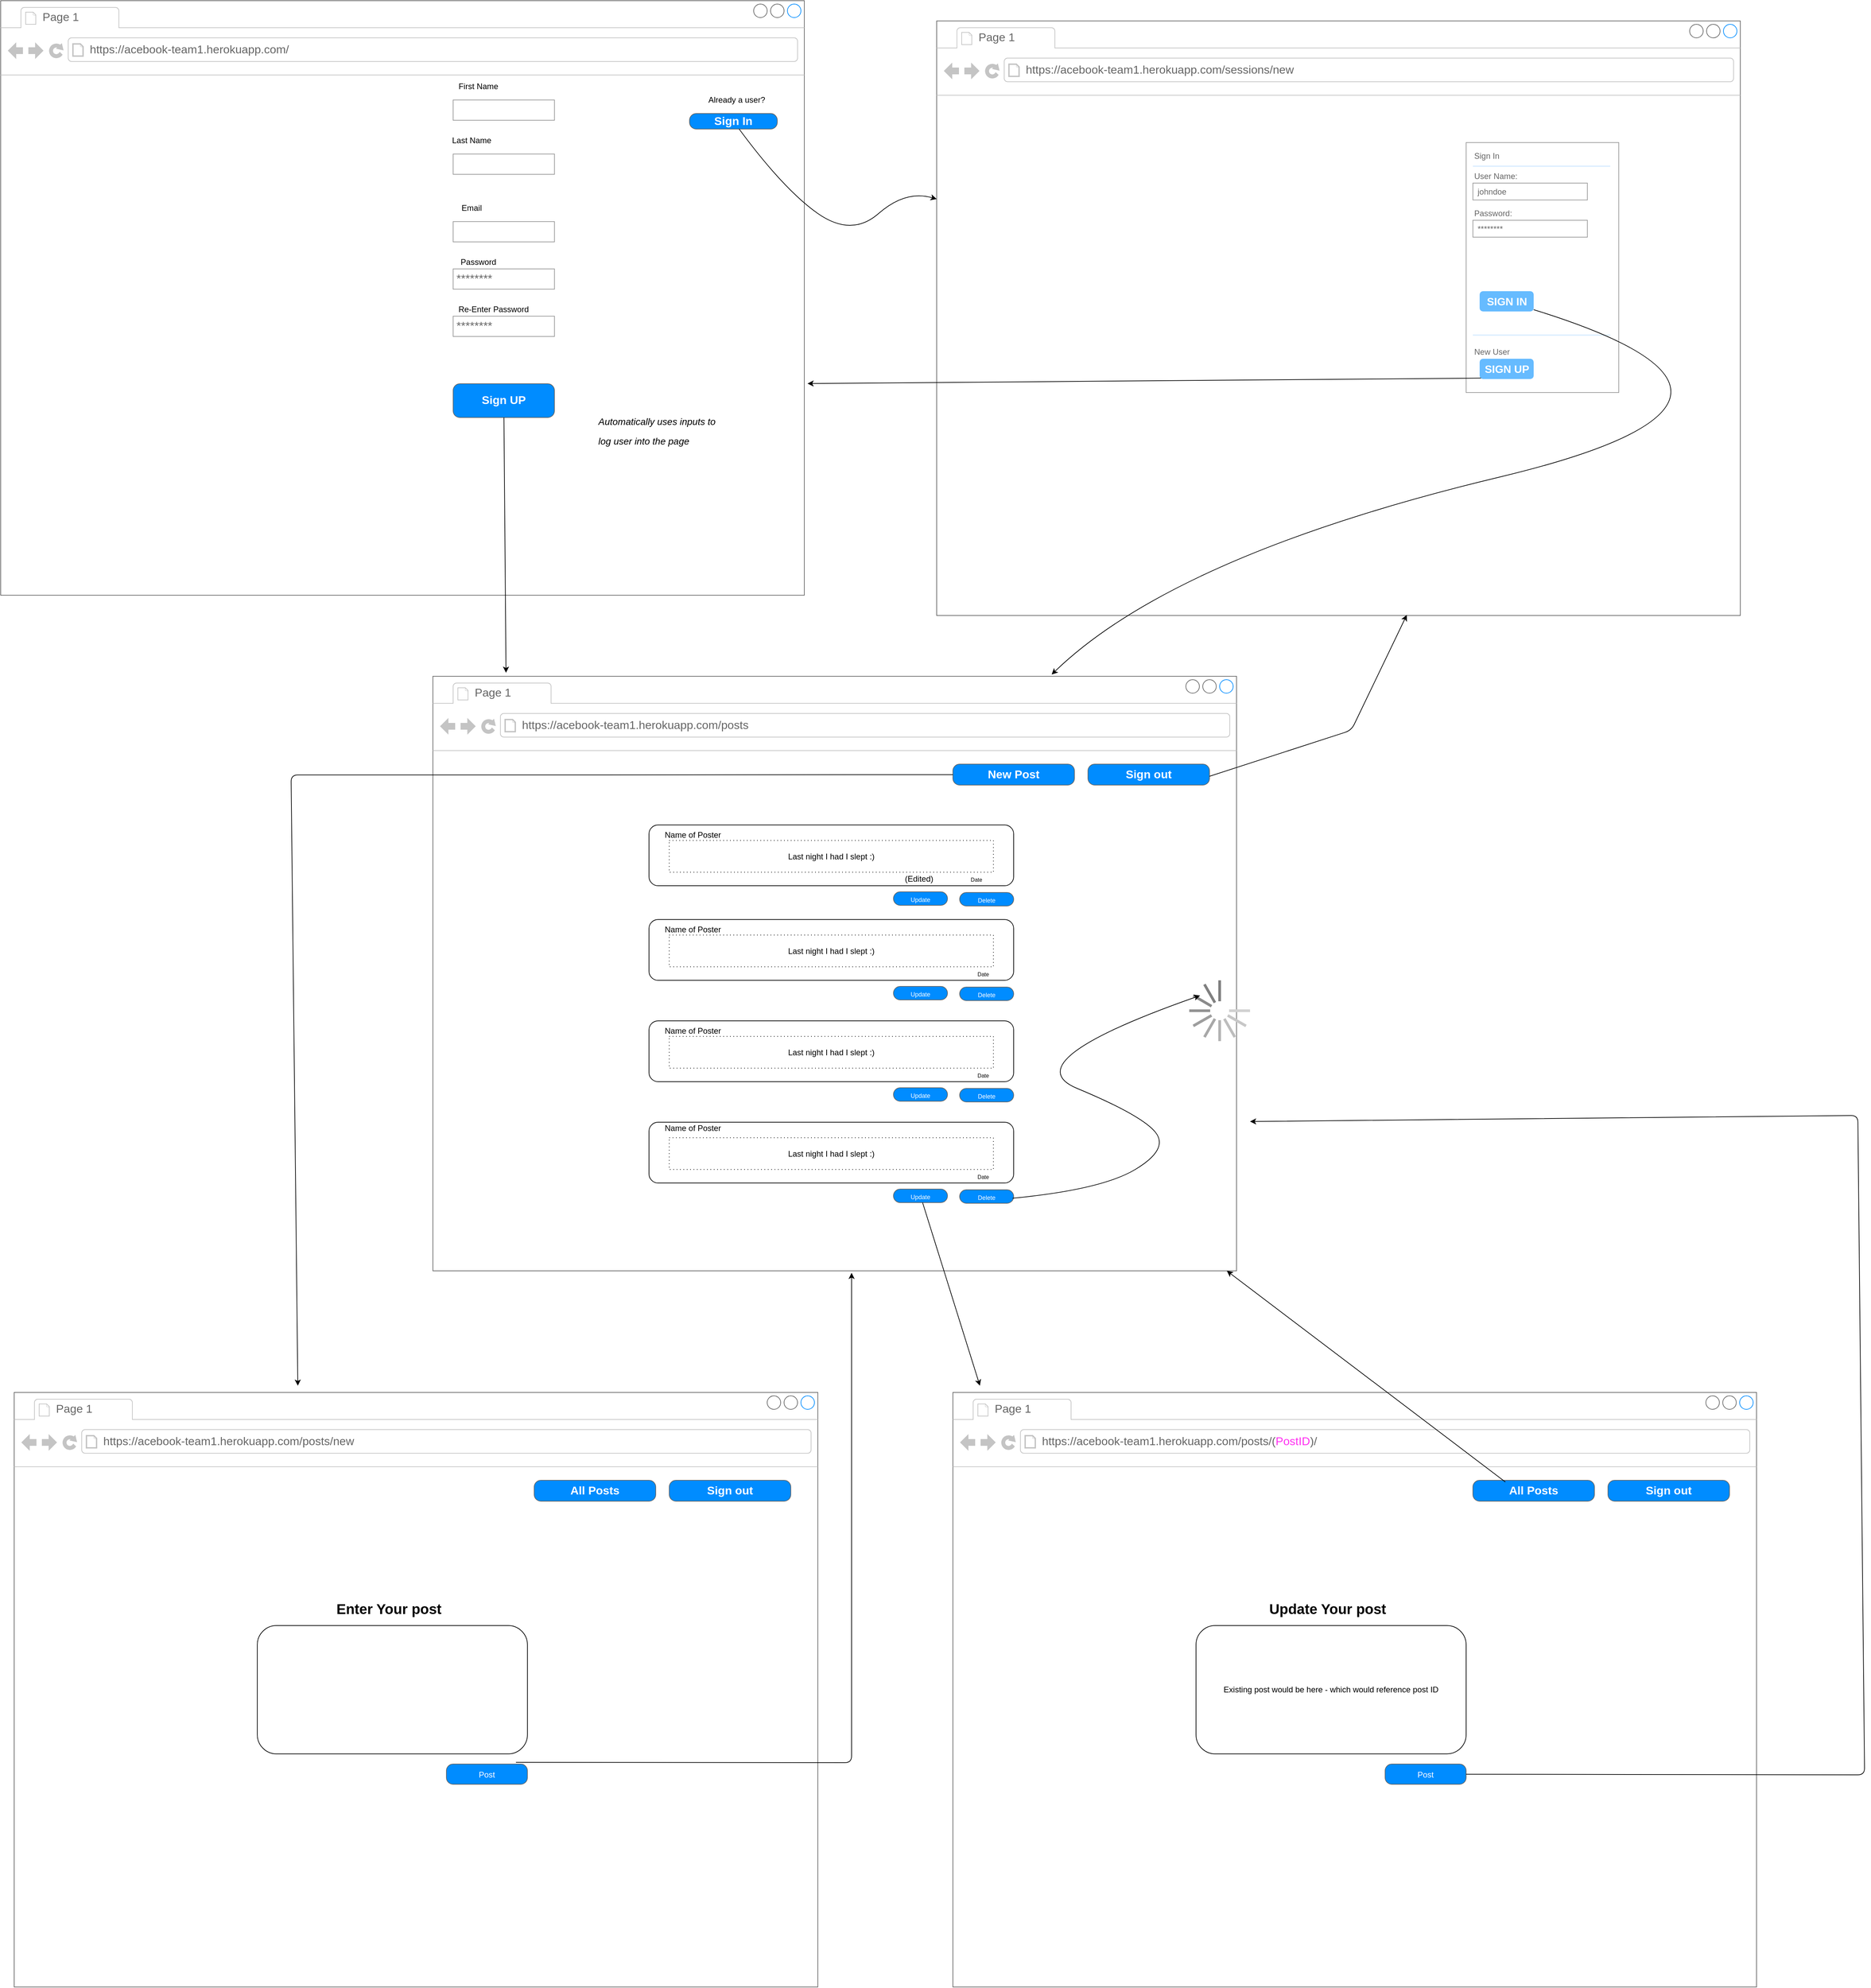 <mxfile version="14.4.9" type="github" pages="3">
  <diagram id="piDafpqhtRUU5qUU-vj8" name="Page-1">
    <mxGraphModel dx="5580" dy="2647" grid="1" gridSize="10" guides="1" tooltips="1" connect="1" arrows="1" fold="1" page="1" pageScale="1" pageWidth="827" pageHeight="1169" math="0" shadow="0">
      <root>
        <mxCell id="0" />
        <mxCell id="1" parent="0" />
        <mxCell id="fRU2j8EBehlVzUUTuP8I-1" value="" style="strokeWidth=1;shadow=0;dashed=0;align=center;html=1;shape=mxgraph.mockup.containers.browserWindow;rSize=0;strokeColor=#666666;strokeColor2=#008cff;strokeColor3=#c4c4c4;mainText=,;recursiveResize=0;" vertex="1" parent="1">
          <mxGeometry x="-740" y="50" width="1190" height="880" as="geometry" />
        </mxCell>
        <mxCell id="fRU2j8EBehlVzUUTuP8I-2" value="Page 1" style="strokeWidth=1;shadow=0;dashed=0;align=center;html=1;shape=mxgraph.mockup.containers.anchor;fontSize=17;fontColor=#666666;align=left;" vertex="1" parent="fRU2j8EBehlVzUUTuP8I-1">
          <mxGeometry x="60" y="12" width="110" height="26" as="geometry" />
        </mxCell>
        <mxCell id="fRU2j8EBehlVzUUTuP8I-3" value="https://acebook-team1.herokuapp.com/" style="strokeWidth=1;shadow=0;dashed=0;align=center;html=1;shape=mxgraph.mockup.containers.anchor;rSize=0;fontSize=17;fontColor=#666666;align=left;" vertex="1" parent="fRU2j8EBehlVzUUTuP8I-1">
          <mxGeometry x="130" y="60" width="380" height="26" as="geometry" />
        </mxCell>
        <mxCell id="CFOayzsdlFsaBHZP5Y8I-2" value="********" style="strokeWidth=1;shadow=0;dashed=0;align=center;html=1;shape=mxgraph.mockup.forms.pwField;strokeColor=#999999;mainText=;align=left;fontColor=#666666;fontSize=17;spacingLeft=3;" vertex="1" parent="fRU2j8EBehlVzUUTuP8I-1">
          <mxGeometry x="670" y="397" width="150" height="30" as="geometry" />
        </mxCell>
        <mxCell id="CFOayzsdlFsaBHZP5Y8I-3" value="Sign UP" style="strokeWidth=1;shadow=0;dashed=0;align=center;html=1;shape=mxgraph.mockup.buttons.button;strokeColor=#666666;fontColor=#ffffff;mainText=;buttonStyle=round;fontSize=17;fontStyle=1;fillColor=#008cff;whiteSpace=wrap;" vertex="1" parent="fRU2j8EBehlVzUUTuP8I-1">
          <mxGeometry x="670" y="567" width="150" height="50" as="geometry" />
        </mxCell>
        <mxCell id="CFOayzsdlFsaBHZP5Y8I-5" value="" style="strokeWidth=1;shadow=0;dashed=0;align=center;html=1;shape=mxgraph.mockup.forms.pwField;strokeColor=#999999;mainText=;align=left;fontColor=#666666;fontSize=17;spacingLeft=3;" vertex="1" parent="fRU2j8EBehlVzUUTuP8I-1">
          <mxGeometry x="670" y="327" width="150" height="30" as="geometry" />
        </mxCell>
        <mxCell id="CFOayzsdlFsaBHZP5Y8I-6" value="Email" style="text;html=1;strokeColor=none;fillColor=none;align=center;verticalAlign=middle;whiteSpace=wrap;rounded=0;" vertex="1" parent="fRU2j8EBehlVzUUTuP8I-1">
          <mxGeometry x="650" y="297" width="95" height="20" as="geometry" />
        </mxCell>
        <mxCell id="CFOayzsdlFsaBHZP5Y8I-7" value="Password" style="text;html=1;strokeColor=none;fillColor=none;align=center;verticalAlign=middle;whiteSpace=wrap;rounded=0;" vertex="1" parent="fRU2j8EBehlVzUUTuP8I-1">
          <mxGeometry x="660" y="377" width="95" height="20" as="geometry" />
        </mxCell>
        <mxCell id="CFOayzsdlFsaBHZP5Y8I-11" value="" style="strokeWidth=1;shadow=0;dashed=0;align=center;html=1;shape=mxgraph.mockup.forms.pwField;strokeColor=#999999;mainText=;align=left;fontColor=#666666;fontSize=17;spacingLeft=3;rotation=0;" vertex="1" parent="fRU2j8EBehlVzUUTuP8I-1">
          <mxGeometry x="670" y="227" width="150" height="30" as="geometry" />
        </mxCell>
        <mxCell id="CFOayzsdlFsaBHZP5Y8I-12" value="Last Name" style="text;html=1;strokeColor=none;fillColor=none;align=center;verticalAlign=middle;whiteSpace=wrap;rounded=0;" vertex="1" parent="fRU2j8EBehlVzUUTuP8I-1">
          <mxGeometry x="650" y="197" width="95" height="20" as="geometry" />
        </mxCell>
        <mxCell id="CFOayzsdlFsaBHZP5Y8I-9" value="" style="strokeWidth=1;shadow=0;dashed=0;align=center;html=1;shape=mxgraph.mockup.forms.pwField;strokeColor=#999999;mainText=;align=left;fontColor=#666666;fontSize=17;spacingLeft=3;" vertex="1" parent="fRU2j8EBehlVzUUTuP8I-1">
          <mxGeometry x="670" y="147" width="150" height="30" as="geometry" />
        </mxCell>
        <mxCell id="CFOayzsdlFsaBHZP5Y8I-10" value="First Name" style="text;html=1;strokeColor=none;fillColor=none;align=center;verticalAlign=middle;whiteSpace=wrap;rounded=0;" vertex="1" parent="fRU2j8EBehlVzUUTuP8I-1">
          <mxGeometry x="660" y="117" width="95" height="20" as="geometry" />
        </mxCell>
        <mxCell id="CFOayzsdlFsaBHZP5Y8I-14" style="edgeStyle=orthogonalEdgeStyle;rounded=0;orthogonalLoop=1;jettySize=auto;html=1;exitX=0.5;exitY=1;exitDx=0;exitDy=0;" edge="1" parent="fRU2j8EBehlVzUUTuP8I-1" source="CFOayzsdlFsaBHZP5Y8I-12" target="CFOayzsdlFsaBHZP5Y8I-12">
          <mxGeometry relative="1" as="geometry" />
        </mxCell>
        <mxCell id="CFOayzsdlFsaBHZP5Y8I-15" value="********" style="strokeWidth=1;shadow=0;dashed=0;align=center;html=1;shape=mxgraph.mockup.forms.pwField;strokeColor=#999999;mainText=;align=left;fontColor=#666666;fontSize=17;spacingLeft=3;" vertex="1" parent="fRU2j8EBehlVzUUTuP8I-1">
          <mxGeometry x="670" y="467" width="150" height="30" as="geometry" />
        </mxCell>
        <mxCell id="CFOayzsdlFsaBHZP5Y8I-16" value="Re-Enter Password" style="text;html=1;strokeColor=none;fillColor=none;align=center;verticalAlign=middle;whiteSpace=wrap;rounded=0;" vertex="1" parent="fRU2j8EBehlVzUUTuP8I-1">
          <mxGeometry x="660" y="447" width="140" height="20" as="geometry" />
        </mxCell>
        <mxCell id="RZg17rNPpEWOnXjQHNOh-80" value="Sign In" style="strokeWidth=1;shadow=0;dashed=0;align=center;html=1;shape=mxgraph.mockup.buttons.button;strokeColor=#666666;fontColor=#ffffff;mainText=;buttonStyle=round;fontSize=17;fontStyle=1;fillColor=#008cff;whiteSpace=wrap;" vertex="1" parent="fRU2j8EBehlVzUUTuP8I-1">
          <mxGeometry x="1020" y="167" width="130" height="23" as="geometry" />
        </mxCell>
        <mxCell id="RZg17rNPpEWOnXjQHNOh-81" value="Already a user?" style="text;html=1;strokeColor=none;fillColor=none;align=center;verticalAlign=middle;whiteSpace=wrap;rounded=0;" vertex="1" parent="fRU2j8EBehlVzUUTuP8I-1">
          <mxGeometry x="940" y="137" width="300" height="20" as="geometry" />
        </mxCell>
        <mxCell id="RZg17rNPpEWOnXjQHNOh-105" value="&lt;h1&gt;&lt;span style=&quot;font-weight: normal&quot;&gt;&lt;font style=&quot;font-size: 14px&quot;&gt;&lt;i&gt;Automatically uses inputs to log user into the page&lt;/i&gt;&lt;/font&gt;&lt;/span&gt;&lt;br&gt;&lt;/h1&gt;" style="text;html=1;strokeColor=none;fillColor=none;spacing=5;spacingTop=-20;whiteSpace=wrap;overflow=hidden;rounded=0;dashed=1;dashPattern=1 4;" vertex="1" parent="fRU2j8EBehlVzUUTuP8I-1">
          <mxGeometry x="880" y="600" width="190" height="70" as="geometry" />
        </mxCell>
        <mxCell id="RZg17rNPpEWOnXjQHNOh-1" value="" style="strokeWidth=1;shadow=0;dashed=0;align=center;html=1;shape=mxgraph.mockup.containers.browserWindow;rSize=0;strokeColor=#666666;strokeColor2=#008cff;strokeColor3=#c4c4c4;mainText=,;recursiveResize=0;" vertex="1" parent="1">
          <mxGeometry x="646" y="80" width="1190" height="880" as="geometry" />
        </mxCell>
        <mxCell id="RZg17rNPpEWOnXjQHNOh-2" value="Page 1" style="strokeWidth=1;shadow=0;dashed=0;align=center;html=1;shape=mxgraph.mockup.containers.anchor;fontSize=17;fontColor=#666666;align=left;" vertex="1" parent="RZg17rNPpEWOnXjQHNOh-1">
          <mxGeometry x="60" y="12" width="110" height="26" as="geometry" />
        </mxCell>
        <mxCell id="RZg17rNPpEWOnXjQHNOh-3" value="https://acebook-team1.herokuapp.com/sessions/new" style="strokeWidth=1;shadow=0;dashed=0;align=center;html=1;shape=mxgraph.mockup.containers.anchor;rSize=0;fontSize=17;fontColor=#666666;align=left;" vertex="1" parent="RZg17rNPpEWOnXjQHNOh-1">
          <mxGeometry x="130" y="60" width="440" height="26" as="geometry" />
        </mxCell>
        <mxCell id="RZg17rNPpEWOnXjQHNOh-13" style="edgeStyle=orthogonalEdgeStyle;rounded=0;orthogonalLoop=1;jettySize=auto;html=1;exitX=0.5;exitY=1;exitDx=0;exitDy=0;" edge="1" parent="RZg17rNPpEWOnXjQHNOh-1">
          <mxGeometry relative="1" as="geometry">
            <mxPoint x="697.5" y="217" as="sourcePoint" />
            <mxPoint x="697.5" y="217" as="targetPoint" />
          </mxGeometry>
        </mxCell>
        <mxCell id="RZg17rNPpEWOnXjQHNOh-46" value="" style="strokeWidth=1;shadow=0;dashed=0;align=center;html=1;shape=mxgraph.mockup.forms.rrect;rSize=0;strokeColor=#999999;fillColor=#ffffff;" vertex="1" parent="RZg17rNPpEWOnXjQHNOh-1">
          <mxGeometry x="784" y="180" width="226" height="370" as="geometry" />
        </mxCell>
        <mxCell id="RZg17rNPpEWOnXjQHNOh-47" value="Sign In" style="strokeWidth=1;shadow=0;dashed=0;align=center;html=1;shape=mxgraph.mockup.forms.anchor;fontSize=12;fontColor=#666666;align=left;resizeWidth=1;spacingLeft=0;" vertex="1" parent="RZg17rNPpEWOnXjQHNOh-46">
          <mxGeometry width="113" height="20" relative="1" as="geometry">
            <mxPoint x="10" y="10" as="offset" />
          </mxGeometry>
        </mxCell>
        <mxCell id="RZg17rNPpEWOnXjQHNOh-48" value="" style="shape=line;strokeColor=#ddeeff;strokeWidth=2;html=1;resizeWidth=1;" vertex="1" parent="RZg17rNPpEWOnXjQHNOh-46">
          <mxGeometry width="203.4" height="10" relative="1" as="geometry">
            <mxPoint x="10" y="30" as="offset" />
          </mxGeometry>
        </mxCell>
        <mxCell id="RZg17rNPpEWOnXjQHNOh-49" value="User Name:" style="strokeWidth=1;shadow=0;dashed=0;align=center;html=1;shape=mxgraph.mockup.forms.anchor;fontSize=12;fontColor=#666666;align=left;resizeWidth=1;spacingLeft=0;" vertex="1" parent="RZg17rNPpEWOnXjQHNOh-46">
          <mxGeometry width="113" height="20" relative="1" as="geometry">
            <mxPoint x="10" y="40" as="offset" />
          </mxGeometry>
        </mxCell>
        <mxCell id="RZg17rNPpEWOnXjQHNOh-50" value="johndoe" style="strokeWidth=1;shadow=0;dashed=0;align=center;html=1;shape=mxgraph.mockup.forms.rrect;rSize=0;strokeColor=#999999;fontColor=#666666;align=left;spacingLeft=5;resizeWidth=1;" vertex="1" parent="RZg17rNPpEWOnXjQHNOh-46">
          <mxGeometry width="169.5" height="25" relative="1" as="geometry">
            <mxPoint x="10" y="60" as="offset" />
          </mxGeometry>
        </mxCell>
        <mxCell id="RZg17rNPpEWOnXjQHNOh-51" value="Password:" style="strokeWidth=1;shadow=0;dashed=0;align=center;html=1;shape=mxgraph.mockup.forms.anchor;fontSize=12;fontColor=#666666;align=left;resizeWidth=1;spacingLeft=0;" vertex="1" parent="RZg17rNPpEWOnXjQHNOh-46">
          <mxGeometry width="113" height="20" relative="1" as="geometry">
            <mxPoint x="10" y="95" as="offset" />
          </mxGeometry>
        </mxCell>
        <mxCell id="RZg17rNPpEWOnXjQHNOh-52" value="********" style="strokeWidth=1;shadow=0;dashed=0;align=center;html=1;shape=mxgraph.mockup.forms.rrect;rSize=0;strokeColor=#999999;fontColor=#666666;align=left;spacingLeft=5;resizeWidth=1;" vertex="1" parent="RZg17rNPpEWOnXjQHNOh-46">
          <mxGeometry width="169.5" height="25" relative="1" as="geometry">
            <mxPoint x="10" y="115" as="offset" />
          </mxGeometry>
        </mxCell>
        <mxCell id="RZg17rNPpEWOnXjQHNOh-53" value="SIGN IN" style="strokeWidth=1;shadow=0;dashed=0;align=center;html=1;shape=mxgraph.mockup.forms.rrect;rSize=5;strokeColor=none;fontColor=#ffffff;fillColor=#66bbff;fontSize=16;fontStyle=1;" vertex="1" parent="RZg17rNPpEWOnXjQHNOh-46">
          <mxGeometry y="1" width="80" height="30" relative="1" as="geometry">
            <mxPoint x="20" y="-150" as="offset" />
          </mxGeometry>
        </mxCell>
        <mxCell id="RZg17rNPpEWOnXjQHNOh-55" value="" style="shape=line;strokeColor=#ddeeff;strokeWidth=2;html=1;resizeWidth=1;" vertex="1" parent="RZg17rNPpEWOnXjQHNOh-46">
          <mxGeometry y="1" width="203.4" height="10" relative="1" as="geometry">
            <mxPoint x="10" y="-90" as="offset" />
          </mxGeometry>
        </mxCell>
        <mxCell id="RZg17rNPpEWOnXjQHNOh-56" value="New User" style="strokeWidth=1;shadow=0;dashed=0;align=center;html=1;shape=mxgraph.mockup.forms.anchor;fontSize=12;fontColor=#666666;align=left;spacingLeft=0;resizeWidth=1;" vertex="1" parent="RZg17rNPpEWOnXjQHNOh-46">
          <mxGeometry y="1" width="169.5" height="20" relative="1" as="geometry">
            <mxPoint x="10" y="-70" as="offset" />
          </mxGeometry>
        </mxCell>
        <mxCell id="RZg17rNPpEWOnXjQHNOh-57" value="SIGN UP" style="strokeWidth=1;shadow=0;dashed=0;align=center;html=1;shape=mxgraph.mockup.forms.rrect;rSize=5;strokeColor=none;fontColor=#ffffff;fillColor=#66bbff;fontSize=16;fontStyle=1;" vertex="1" parent="RZg17rNPpEWOnXjQHNOh-46">
          <mxGeometry y="1" width="80" height="30" relative="1" as="geometry">
            <mxPoint x="20" y="-50" as="offset" />
          </mxGeometry>
        </mxCell>
        <mxCell id="RZg17rNPpEWOnXjQHNOh-58" value="" style="endArrow=classic;html=1;exitX=0.025;exitY=0.956;exitDx=0;exitDy=0;exitPerimeter=0;entryX=1.004;entryY=0.644;entryDx=0;entryDy=0;entryPerimeter=0;" edge="1" parent="1" source="RZg17rNPpEWOnXjQHNOh-57" target="fRU2j8EBehlVzUUTuP8I-1">
          <mxGeometry width="50" height="50" relative="1" as="geometry">
            <mxPoint x="560" y="460" as="sourcePoint" />
            <mxPoint x="610" y="410" as="targetPoint" />
          </mxGeometry>
        </mxCell>
        <mxCell id="RZg17rNPpEWOnXjQHNOh-59" value="" style="strokeWidth=1;shadow=0;dashed=0;align=center;html=1;shape=mxgraph.mockup.containers.browserWindow;rSize=0;strokeColor=#666666;strokeColor2=#008cff;strokeColor3=#c4c4c4;mainText=,;recursiveResize=0;" vertex="1" parent="1">
          <mxGeometry x="-100" y="1050" width="1190" height="880" as="geometry" />
        </mxCell>
        <mxCell id="RZg17rNPpEWOnXjQHNOh-60" value="Page 1" style="strokeWidth=1;shadow=0;dashed=0;align=center;html=1;shape=mxgraph.mockup.containers.anchor;fontSize=17;fontColor=#666666;align=left;" vertex="1" parent="RZg17rNPpEWOnXjQHNOh-59">
          <mxGeometry x="60" y="12" width="110" height="26" as="geometry" />
        </mxCell>
        <mxCell id="RZg17rNPpEWOnXjQHNOh-61" value="https://acebook-team1.herokuapp.com/posts" style="strokeWidth=1;shadow=0;dashed=0;align=center;html=1;shape=mxgraph.mockup.containers.anchor;rSize=0;fontSize=17;fontColor=#666666;align=left;" vertex="1" parent="RZg17rNPpEWOnXjQHNOh-59">
          <mxGeometry x="130" y="60" width="380" height="26" as="geometry" />
        </mxCell>
        <mxCell id="RZg17rNPpEWOnXjQHNOh-71" style="edgeStyle=orthogonalEdgeStyle;rounded=0;orthogonalLoop=1;jettySize=auto;html=1;exitX=0.5;exitY=1;exitDx=0;exitDy=0;" edge="1" parent="RZg17rNPpEWOnXjQHNOh-59">
          <mxGeometry relative="1" as="geometry">
            <mxPoint x="697.5" y="217.0" as="sourcePoint" />
            <mxPoint x="697.5" y="217.0" as="targetPoint" />
          </mxGeometry>
        </mxCell>
        <mxCell id="RZg17rNPpEWOnXjQHNOh-89" value="Sign out" style="strokeWidth=1;shadow=0;dashed=0;align=center;html=1;shape=mxgraph.mockup.buttons.button;strokeColor=#666666;fontColor=#ffffff;mainText=;buttonStyle=round;fontSize=17;fontStyle=1;fillColor=#008cff;whiteSpace=wrap;" vertex="1" parent="RZg17rNPpEWOnXjQHNOh-59">
          <mxGeometry x="970" y="130" width="180" height="31" as="geometry" />
        </mxCell>
        <mxCell id="RZg17rNPpEWOnXjQHNOh-92" value="" style="endArrow=classic;html=1;entryX=0.585;entryY=0.999;entryDx=0;entryDy=0;entryPerimeter=0;" edge="1" parent="RZg17rNPpEWOnXjQHNOh-59" target="RZg17rNPpEWOnXjQHNOh-1">
          <mxGeometry width="50" height="50" relative="1" as="geometry">
            <mxPoint x="1150" y="148" as="sourcePoint" />
            <mxPoint x="1270" y="-2" as="targetPoint" />
            <Array as="points">
              <mxPoint x="1360" y="80" />
            </Array>
          </mxGeometry>
        </mxCell>
        <mxCell id="RZg17rNPpEWOnXjQHNOh-94" value="New Post" style="strokeWidth=1;shadow=0;dashed=0;align=center;html=1;shape=mxgraph.mockup.buttons.button;strokeColor=#666666;fontColor=#ffffff;mainText=;buttonStyle=round;fontSize=17;fontStyle=1;fillColor=#008cff;whiteSpace=wrap;" vertex="1" parent="RZg17rNPpEWOnXjQHNOh-59">
          <mxGeometry x="770" y="130" width="180" height="31" as="geometry" />
        </mxCell>
        <mxCell id="RZg17rNPpEWOnXjQHNOh-100" value="" style="group" vertex="1" connectable="0" parent="RZg17rNPpEWOnXjQHNOh-59">
          <mxGeometry x="450" y="220" width="410" height="90" as="geometry" />
        </mxCell>
        <mxCell id="RZg17rNPpEWOnXjQHNOh-83" value="" style="rounded=1;whiteSpace=wrap;html=1;" vertex="1" parent="RZg17rNPpEWOnXjQHNOh-100">
          <mxGeometry x="-130" width="540" height="90" as="geometry" />
        </mxCell>
        <mxCell id="RZg17rNPpEWOnXjQHNOh-97" value="&lt;font style=&quot;font-size: 8px&quot;&gt;Date&lt;/font&gt;" style="text;html=1;strokeColor=none;fillColor=none;align=center;verticalAlign=middle;whiteSpace=wrap;rounded=0;" vertex="1" parent="RZg17rNPpEWOnXjQHNOh-100">
          <mxGeometry x="300" y="70" width="110" height="20" as="geometry" />
        </mxCell>
        <mxCell id="RZg17rNPpEWOnXjQHNOh-99" value="&lt;span&gt;Last night I had I slept :)&lt;/span&gt;" style="rounded=0;whiteSpace=wrap;html=1;dashed=1;dashPattern=1 4;" vertex="1" parent="RZg17rNPpEWOnXjQHNOh-100">
          <mxGeometry x="-100" y="23" width="480" height="47" as="geometry" />
        </mxCell>
        <mxCell id="RZg17rNPpEWOnXjQHNOh-200" value="(Edited)" style="text;html=1;strokeColor=none;fillColor=none;align=center;verticalAlign=middle;whiteSpace=wrap;rounded=0;" vertex="1" parent="RZg17rNPpEWOnXjQHNOh-100">
          <mxGeometry x="250" y="70" width="40" height="20" as="geometry" />
        </mxCell>
        <mxCell id="RZg17rNPpEWOnXjQHNOh-103" value="&lt;span style=&quot;font-weight: normal&quot;&gt;&lt;font style=&quot;font-size: 9px&quot;&gt;Delete&lt;/font&gt;&lt;/span&gt;" style="strokeWidth=1;shadow=0;dashed=0;align=center;html=1;shape=mxgraph.mockup.buttons.button;strokeColor=#666666;fontColor=#ffffff;mainText=;buttonStyle=round;fontSize=17;fontStyle=1;fillColor=#008cff;whiteSpace=wrap;dashPattern=1 4;" vertex="1" parent="RZg17rNPpEWOnXjQHNOh-59">
          <mxGeometry x="780" y="320" width="80" height="20" as="geometry" />
        </mxCell>
        <mxCell id="RZg17rNPpEWOnXjQHNOh-104" value="&lt;span style=&quot;font-weight: normal&quot;&gt;&lt;font style=&quot;font-size: 9px&quot;&gt;Update&lt;/font&gt;&lt;/span&gt;" style="strokeWidth=1;shadow=0;dashed=0;align=center;html=1;shape=mxgraph.mockup.buttons.button;strokeColor=#666666;fontColor=#ffffff;mainText=;buttonStyle=round;fontSize=17;fontStyle=1;fillColor=#008cff;whiteSpace=wrap;dashPattern=1 4;" vertex="1" parent="RZg17rNPpEWOnXjQHNOh-59">
          <mxGeometry x="682" y="319" width="80" height="20" as="geometry" />
        </mxCell>
        <mxCell id="RZg17rNPpEWOnXjQHNOh-130" value="" style="group" vertex="1" connectable="0" parent="RZg17rNPpEWOnXjQHNOh-59">
          <mxGeometry x="450" y="360" width="410" height="90" as="geometry" />
        </mxCell>
        <mxCell id="RZg17rNPpEWOnXjQHNOh-131" value="" style="rounded=1;whiteSpace=wrap;html=1;" vertex="1" parent="RZg17rNPpEWOnXjQHNOh-130">
          <mxGeometry x="-130" width="540" height="90" as="geometry" />
        </mxCell>
        <mxCell id="RZg17rNPpEWOnXjQHNOh-132" value="&lt;font style=&quot;font-size: 8px&quot;&gt;Date&lt;/font&gt;" style="text;html=1;strokeColor=none;fillColor=none;align=center;verticalAlign=middle;whiteSpace=wrap;rounded=0;" vertex="1" parent="RZg17rNPpEWOnXjQHNOh-130">
          <mxGeometry x="310" y="70" width="110" height="20" as="geometry" />
        </mxCell>
        <mxCell id="RZg17rNPpEWOnXjQHNOh-134" value="&lt;span&gt;Last night I had I slept :)&lt;/span&gt;" style="rounded=0;whiteSpace=wrap;html=1;dashed=1;dashPattern=1 4;" vertex="1" parent="RZg17rNPpEWOnXjQHNOh-130">
          <mxGeometry x="-100" y="23" width="480" height="47" as="geometry" />
        </mxCell>
        <mxCell id="RZg17rNPpEWOnXjQHNOh-135" value="&lt;span style=&quot;font-weight: normal&quot;&gt;&lt;font style=&quot;font-size: 9px&quot;&gt;Delete&lt;/font&gt;&lt;/span&gt;" style="strokeWidth=1;shadow=0;dashed=0;align=center;html=1;shape=mxgraph.mockup.buttons.button;strokeColor=#666666;fontColor=#ffffff;mainText=;buttonStyle=round;fontSize=17;fontStyle=1;fillColor=#008cff;whiteSpace=wrap;dashPattern=1 4;" vertex="1" parent="RZg17rNPpEWOnXjQHNOh-59">
          <mxGeometry x="780" y="460" width="80" height="20" as="geometry" />
        </mxCell>
        <mxCell id="RZg17rNPpEWOnXjQHNOh-136" value="&lt;span style=&quot;font-weight: normal&quot;&gt;&lt;font style=&quot;font-size: 9px&quot;&gt;Update&lt;/font&gt;&lt;/span&gt;" style="strokeWidth=1;shadow=0;dashed=0;align=center;html=1;shape=mxgraph.mockup.buttons.button;strokeColor=#666666;fontColor=#ffffff;mainText=;buttonStyle=round;fontSize=17;fontStyle=1;fillColor=#008cff;whiteSpace=wrap;dashPattern=1 4;" vertex="1" parent="RZg17rNPpEWOnXjQHNOh-59">
          <mxGeometry x="682" y="459" width="80" height="20" as="geometry" />
        </mxCell>
        <mxCell id="RZg17rNPpEWOnXjQHNOh-137" value="" style="group" vertex="1" connectable="0" parent="RZg17rNPpEWOnXjQHNOh-59">
          <mxGeometry x="450" y="510" width="410" height="90" as="geometry" />
        </mxCell>
        <mxCell id="RZg17rNPpEWOnXjQHNOh-138" value="" style="rounded=1;whiteSpace=wrap;html=1;" vertex="1" parent="RZg17rNPpEWOnXjQHNOh-137">
          <mxGeometry x="-130" width="540" height="90" as="geometry" />
        </mxCell>
        <mxCell id="RZg17rNPpEWOnXjQHNOh-139" value="&lt;font style=&quot;font-size: 8px&quot;&gt;Date&lt;/font&gt;" style="text;html=1;strokeColor=none;fillColor=none;align=center;verticalAlign=middle;whiteSpace=wrap;rounded=0;" vertex="1" parent="RZg17rNPpEWOnXjQHNOh-137">
          <mxGeometry x="310" y="70" width="110" height="20" as="geometry" />
        </mxCell>
        <mxCell id="RZg17rNPpEWOnXjQHNOh-141" value="&lt;span&gt;Last night I had I slept :)&lt;/span&gt;" style="rounded=0;whiteSpace=wrap;html=1;dashed=1;dashPattern=1 4;" vertex="1" parent="RZg17rNPpEWOnXjQHNOh-137">
          <mxGeometry x="-100" y="23" width="480" height="47" as="geometry" />
        </mxCell>
        <mxCell id="RZg17rNPpEWOnXjQHNOh-142" value="&lt;span style=&quot;font-weight: normal&quot;&gt;&lt;font style=&quot;font-size: 9px&quot;&gt;Delete&lt;/font&gt;&lt;/span&gt;" style="strokeWidth=1;shadow=0;dashed=0;align=center;html=1;shape=mxgraph.mockup.buttons.button;strokeColor=#666666;fontColor=#ffffff;mainText=;buttonStyle=round;fontSize=17;fontStyle=1;fillColor=#008cff;whiteSpace=wrap;dashPattern=1 4;" vertex="1" parent="RZg17rNPpEWOnXjQHNOh-59">
          <mxGeometry x="780" y="610" width="80" height="20" as="geometry" />
        </mxCell>
        <mxCell id="RZg17rNPpEWOnXjQHNOh-143" value="&lt;span style=&quot;font-weight: normal&quot;&gt;&lt;font style=&quot;font-size: 9px&quot;&gt;Update&lt;/font&gt;&lt;/span&gt;" style="strokeWidth=1;shadow=0;dashed=0;align=center;html=1;shape=mxgraph.mockup.buttons.button;strokeColor=#666666;fontColor=#ffffff;mainText=;buttonStyle=round;fontSize=17;fontStyle=1;fillColor=#008cff;whiteSpace=wrap;dashPattern=1 4;" vertex="1" parent="RZg17rNPpEWOnXjQHNOh-59">
          <mxGeometry x="682" y="609" width="80" height="20" as="geometry" />
        </mxCell>
        <mxCell id="RZg17rNPpEWOnXjQHNOh-144" value="" style="group" vertex="1" connectable="0" parent="RZg17rNPpEWOnXjQHNOh-59">
          <mxGeometry x="450" y="660" width="410" height="90" as="geometry" />
        </mxCell>
        <mxCell id="RZg17rNPpEWOnXjQHNOh-145" value="" style="rounded=1;whiteSpace=wrap;html=1;" vertex="1" parent="RZg17rNPpEWOnXjQHNOh-144">
          <mxGeometry x="-130" width="540" height="90" as="geometry" />
        </mxCell>
        <mxCell id="RZg17rNPpEWOnXjQHNOh-146" value="&lt;font style=&quot;font-size: 8px&quot;&gt;Date&lt;/font&gt;" style="text;html=1;strokeColor=none;fillColor=none;align=center;verticalAlign=middle;whiteSpace=wrap;rounded=0;" vertex="1" parent="RZg17rNPpEWOnXjQHNOh-144">
          <mxGeometry x="310" y="70" width="110" height="20" as="geometry" />
        </mxCell>
        <mxCell id="RZg17rNPpEWOnXjQHNOh-148" value="&lt;span&gt;Last night I had I slept :)&lt;/span&gt;" style="rounded=0;whiteSpace=wrap;html=1;dashed=1;dashPattern=1 4;" vertex="1" parent="RZg17rNPpEWOnXjQHNOh-144">
          <mxGeometry x="-100" y="23" width="480" height="47" as="geometry" />
        </mxCell>
        <mxCell id="RZg17rNPpEWOnXjQHNOh-149" value="&lt;span style=&quot;font-weight: normal&quot;&gt;&lt;font style=&quot;font-size: 9px&quot;&gt;Delete&lt;/font&gt;&lt;/span&gt;" style="strokeWidth=1;shadow=0;dashed=0;align=center;html=1;shape=mxgraph.mockup.buttons.button;strokeColor=#666666;fontColor=#ffffff;mainText=;buttonStyle=round;fontSize=17;fontStyle=1;fillColor=#008cff;whiteSpace=wrap;dashPattern=1 4;" vertex="1" parent="RZg17rNPpEWOnXjQHNOh-59">
          <mxGeometry x="780" y="760" width="80" height="20" as="geometry" />
        </mxCell>
        <mxCell id="RZg17rNPpEWOnXjQHNOh-150" value="&lt;span style=&quot;font-weight: normal&quot;&gt;&lt;font style=&quot;font-size: 9px&quot;&gt;Update&lt;/font&gt;&lt;/span&gt;" style="strokeWidth=1;shadow=0;dashed=0;align=center;html=1;shape=mxgraph.mockup.buttons.button;strokeColor=#666666;fontColor=#ffffff;mainText=;buttonStyle=round;fontSize=17;fontStyle=1;fillColor=#008cff;whiteSpace=wrap;dashPattern=1 4;" vertex="1" parent="RZg17rNPpEWOnXjQHNOh-59">
          <mxGeometry x="682" y="759" width="80" height="20" as="geometry" />
        </mxCell>
        <mxCell id="RZg17rNPpEWOnXjQHNOh-208" value="" style="verticalLabelPosition=bottom;shadow=0;dashed=0;align=center;html=1;verticalAlign=top;strokeWidth=1;shape=mxgraph.mockup.misc.loading_circle_2;pointerEvents=1" vertex="1" parent="RZg17rNPpEWOnXjQHNOh-59">
          <mxGeometry x="1120" y="450" width="90" height="90" as="geometry" />
        </mxCell>
        <mxCell id="RZg17rNPpEWOnXjQHNOh-210" value="" style="curved=1;endArrow=classic;html=1;exitX=0.981;exitY=0.625;exitDx=0;exitDy=0;exitPerimeter=0;entryX=0.178;entryY=0.25;entryDx=0;entryDy=0;entryPerimeter=0;" edge="1" parent="RZg17rNPpEWOnXjQHNOh-59" source="RZg17rNPpEWOnXjQHNOh-149" target="RZg17rNPpEWOnXjQHNOh-208">
          <mxGeometry width="50" height="50" relative="1" as="geometry">
            <mxPoint x="860" y="370" as="sourcePoint" />
            <mxPoint x="910" y="320" as="targetPoint" />
            <Array as="points">
              <mxPoint x="990" y="760" />
              <mxPoint x="1090" y="700" />
              <mxPoint x="1050" y="650" />
              <mxPoint x="858" y="570" />
            </Array>
          </mxGeometry>
        </mxCell>
        <mxCell id="RZg17rNPpEWOnXjQHNOh-77" value="" style="curved=1;endArrow=classic;html=1;entryX=0.77;entryY=-0.003;entryDx=0;entryDy=0;entryPerimeter=0;" edge="1" parent="1" source="RZg17rNPpEWOnXjQHNOh-53" target="RZg17rNPpEWOnXjQHNOh-59">
          <mxGeometry width="50" height="50" relative="1" as="geometry">
            <mxPoint x="1391" y="940" as="sourcePoint" />
            <mxPoint x="876" y="1030" as="targetPoint" />
            <Array as="points">
              <mxPoint x="1960" y="640" />
              <mxPoint x="1000" y="870" />
            </Array>
          </mxGeometry>
        </mxCell>
        <mxCell id="RZg17rNPpEWOnXjQHNOh-79" value="" style="endArrow=classic;html=1;entryX=0.091;entryY=-0.006;entryDx=0;entryDy=0;entryPerimeter=0;" edge="1" parent="1" source="CFOayzsdlFsaBHZP5Y8I-3" target="RZg17rNPpEWOnXjQHNOh-59">
          <mxGeometry width="50" height="50" relative="1" as="geometry">
            <mxPoint x="600" y="750" as="sourcePoint" />
            <mxPoint x="90" y="1040" as="targetPoint" />
          </mxGeometry>
        </mxCell>
        <mxCell id="RZg17rNPpEWOnXjQHNOh-82" value="" style="curved=1;endArrow=classic;html=1;" edge="1" parent="1" source="RZg17rNPpEWOnXjQHNOh-80" target="RZg17rNPpEWOnXjQHNOh-1">
          <mxGeometry width="50" height="50" relative="1" as="geometry">
            <mxPoint x="620" y="690" as="sourcePoint" />
            <mxPoint x="670" y="640" as="targetPoint" />
            <Array as="points">
              <mxPoint x="420" y="330" />
              <mxPoint x="520" y="400" />
              <mxPoint x="600" y="330" />
            </Array>
          </mxGeometry>
        </mxCell>
        <mxCell id="RZg17rNPpEWOnXjQHNOh-147" value="Name of Poster" style="text;html=1;strokeColor=none;fillColor=none;align=center;verticalAlign=middle;whiteSpace=wrap;rounded=0;" vertex="1" parent="1">
          <mxGeometry x="230" y="1710" width="110" height="17" as="geometry" />
        </mxCell>
        <mxCell id="RZg17rNPpEWOnXjQHNOh-140" value="Name of Poster" style="text;html=1;strokeColor=none;fillColor=none;align=center;verticalAlign=middle;whiteSpace=wrap;rounded=0;" vertex="1" parent="1">
          <mxGeometry x="230" y="1566" width="110" height="17" as="geometry" />
        </mxCell>
        <mxCell id="RZg17rNPpEWOnXjQHNOh-133" value="Name of Poster" style="text;html=1;strokeColor=none;fillColor=none;align=center;verticalAlign=middle;whiteSpace=wrap;rounded=0;" vertex="1" parent="1">
          <mxGeometry x="230" y="1416" width="110" height="17" as="geometry" />
        </mxCell>
        <mxCell id="RZg17rNPpEWOnXjQHNOh-98" value="Name of Poster" style="text;html=1;strokeColor=none;fillColor=none;align=center;verticalAlign=middle;whiteSpace=wrap;rounded=0;" vertex="1" parent="1">
          <mxGeometry x="230" y="1276" width="110" height="17" as="geometry" />
        </mxCell>
        <mxCell id="RZg17rNPpEWOnXjQHNOh-154" value="" style="strokeWidth=1;shadow=0;dashed=0;align=center;html=1;shape=mxgraph.mockup.containers.browserWindow;rSize=0;strokeColor=#666666;strokeColor2=#008cff;strokeColor3=#c4c4c4;mainText=,;recursiveResize=0;" vertex="1" parent="1">
          <mxGeometry x="-720" y="2110" width="1190" height="880" as="geometry" />
        </mxCell>
        <mxCell id="RZg17rNPpEWOnXjQHNOh-155" value="Page 1" style="strokeWidth=1;shadow=0;dashed=0;align=center;html=1;shape=mxgraph.mockup.containers.anchor;fontSize=17;fontColor=#666666;align=left;" vertex="1" parent="RZg17rNPpEWOnXjQHNOh-154">
          <mxGeometry x="60" y="12" width="110" height="26" as="geometry" />
        </mxCell>
        <mxCell id="RZg17rNPpEWOnXjQHNOh-156" value="https://acebook-team1.herokuapp.com/posts/new" style="strokeWidth=1;shadow=0;dashed=0;align=center;html=1;shape=mxgraph.mockup.containers.anchor;rSize=0;fontSize=17;fontColor=#666666;align=left;" vertex="1" parent="RZg17rNPpEWOnXjQHNOh-154">
          <mxGeometry x="130" y="60" width="380" height="26" as="geometry" />
        </mxCell>
        <mxCell id="RZg17rNPpEWOnXjQHNOh-157" style="edgeStyle=orthogonalEdgeStyle;rounded=0;orthogonalLoop=1;jettySize=auto;html=1;exitX=0.5;exitY=1;exitDx=0;exitDy=0;" edge="1" parent="RZg17rNPpEWOnXjQHNOh-154">
          <mxGeometry relative="1" as="geometry">
            <mxPoint x="697.5" y="217.0" as="sourcePoint" />
            <mxPoint x="697.5" y="217.0" as="targetPoint" />
          </mxGeometry>
        </mxCell>
        <mxCell id="RZg17rNPpEWOnXjQHNOh-158" value="Sign out" style="strokeWidth=1;shadow=0;dashed=0;align=center;html=1;shape=mxgraph.mockup.buttons.button;strokeColor=#666666;fontColor=#ffffff;mainText=;buttonStyle=round;fontSize=17;fontStyle=1;fillColor=#008cff;whiteSpace=wrap;" vertex="1" parent="RZg17rNPpEWOnXjQHNOh-154">
          <mxGeometry x="970" y="130" width="180" height="31" as="geometry" />
        </mxCell>
        <mxCell id="RZg17rNPpEWOnXjQHNOh-160" value="All Posts" style="strokeWidth=1;shadow=0;dashed=0;align=center;html=1;shape=mxgraph.mockup.buttons.button;strokeColor=#666666;fontColor=#ffffff;mainText=;buttonStyle=round;fontSize=17;fontStyle=1;fillColor=#008cff;whiteSpace=wrap;" vertex="1" parent="RZg17rNPpEWOnXjQHNOh-154">
          <mxGeometry x="770" y="130" width="180" height="31" as="geometry" />
        </mxCell>
        <mxCell id="RZg17rNPpEWOnXjQHNOh-185" value="" style="rounded=1;whiteSpace=wrap;html=1;" vertex="1" parent="RZg17rNPpEWOnXjQHNOh-154">
          <mxGeometry x="360" y="345" width="400" height="190" as="geometry" />
        </mxCell>
        <mxCell id="RZg17rNPpEWOnXjQHNOh-186" value="&lt;b&gt;&lt;font style=&quot;font-size: 21px&quot;&gt;Enter Your post&lt;/font&gt;&lt;/b&gt;" style="text;html=1;strokeColor=none;fillColor=none;align=center;verticalAlign=middle;whiteSpace=wrap;rounded=0;" vertex="1" parent="RZg17rNPpEWOnXjQHNOh-154">
          <mxGeometry x="410" y="310" width="290" height="20" as="geometry" />
        </mxCell>
        <mxCell id="RZg17rNPpEWOnXjQHNOh-189" value="&lt;span style=&quot;font-weight: normal&quot;&gt;&lt;font style=&quot;font-size: 12px&quot;&gt;Post&lt;/font&gt;&lt;/span&gt;" style="strokeWidth=1;shadow=0;dashed=0;align=center;html=1;shape=mxgraph.mockup.buttons.button;strokeColor=#666666;fontColor=#ffffff;mainText=;buttonStyle=round;fontSize=17;fontStyle=1;fillColor=#008cff;whiteSpace=wrap;dashPattern=1 4;" vertex="1" parent="RZg17rNPpEWOnXjQHNOh-154">
          <mxGeometry x="640" y="550" width="120" height="30" as="geometry" />
        </mxCell>
        <mxCell id="RZg17rNPpEWOnXjQHNOh-190" value="" style="strokeWidth=1;shadow=0;dashed=0;align=center;html=1;shape=mxgraph.mockup.containers.browserWindow;rSize=0;strokeColor=#666666;strokeColor2=#008cff;strokeColor3=#c4c4c4;mainText=,;recursiveResize=0;" vertex="1" parent="1">
          <mxGeometry x="670" y="2110" width="1190" height="880" as="geometry" />
        </mxCell>
        <mxCell id="RZg17rNPpEWOnXjQHNOh-191" value="Page 1" style="strokeWidth=1;shadow=0;dashed=0;align=center;html=1;shape=mxgraph.mockup.containers.anchor;fontSize=17;fontColor=#666666;align=left;" vertex="1" parent="RZg17rNPpEWOnXjQHNOh-190">
          <mxGeometry x="60" y="12" width="110" height="26" as="geometry" />
        </mxCell>
        <mxCell id="RZg17rNPpEWOnXjQHNOh-192" value="https://acebook-team1.herokuapp.com/posts/(&lt;font color=&quot;#ff33f1&quot;&gt;PostID&lt;/font&gt;)/" style="strokeWidth=1;shadow=0;dashed=0;align=center;html=1;shape=mxgraph.mockup.containers.anchor;rSize=0;fontSize=17;fontColor=#666666;align=left;" vertex="1" parent="RZg17rNPpEWOnXjQHNOh-190">
          <mxGeometry x="130" y="60" width="380" height="26" as="geometry" />
        </mxCell>
        <mxCell id="RZg17rNPpEWOnXjQHNOh-193" style="edgeStyle=orthogonalEdgeStyle;rounded=0;orthogonalLoop=1;jettySize=auto;html=1;exitX=0.5;exitY=1;exitDx=0;exitDy=0;" edge="1" parent="RZg17rNPpEWOnXjQHNOh-190">
          <mxGeometry relative="1" as="geometry">
            <mxPoint x="697.5" y="217.0" as="sourcePoint" />
            <mxPoint x="697.5" y="217.0" as="targetPoint" />
          </mxGeometry>
        </mxCell>
        <mxCell id="RZg17rNPpEWOnXjQHNOh-194" value="Sign out" style="strokeWidth=1;shadow=0;dashed=0;align=center;html=1;shape=mxgraph.mockup.buttons.button;strokeColor=#666666;fontColor=#ffffff;mainText=;buttonStyle=round;fontSize=17;fontStyle=1;fillColor=#008cff;whiteSpace=wrap;" vertex="1" parent="RZg17rNPpEWOnXjQHNOh-190">
          <mxGeometry x="970" y="130" width="180" height="31" as="geometry" />
        </mxCell>
        <mxCell id="RZg17rNPpEWOnXjQHNOh-195" value="All Posts" style="strokeWidth=1;shadow=0;dashed=0;align=center;html=1;shape=mxgraph.mockup.buttons.button;strokeColor=#666666;fontColor=#ffffff;mainText=;buttonStyle=round;fontSize=17;fontStyle=1;fillColor=#008cff;whiteSpace=wrap;" vertex="1" parent="RZg17rNPpEWOnXjQHNOh-190">
          <mxGeometry x="770" y="130" width="180" height="31" as="geometry" />
        </mxCell>
        <mxCell id="RZg17rNPpEWOnXjQHNOh-196" value="Existing post would be here - which would reference post ID" style="rounded=1;whiteSpace=wrap;html=1;" vertex="1" parent="RZg17rNPpEWOnXjQHNOh-190">
          <mxGeometry x="360" y="345" width="400" height="190" as="geometry" />
        </mxCell>
        <mxCell id="RZg17rNPpEWOnXjQHNOh-197" value="&lt;b&gt;&lt;font style=&quot;font-size: 21px&quot;&gt;Update Your post&lt;/font&gt;&lt;/b&gt;" style="text;html=1;strokeColor=none;fillColor=none;align=center;verticalAlign=middle;whiteSpace=wrap;rounded=0;" vertex="1" parent="RZg17rNPpEWOnXjQHNOh-190">
          <mxGeometry x="410" y="310" width="290" height="20" as="geometry" />
        </mxCell>
        <mxCell id="RZg17rNPpEWOnXjQHNOh-198" value="&lt;span style=&quot;font-weight: normal&quot;&gt;&lt;font style=&quot;font-size: 12px&quot;&gt;Post&lt;/font&gt;&lt;/span&gt;" style="strokeWidth=1;shadow=0;dashed=0;align=center;html=1;shape=mxgraph.mockup.buttons.button;strokeColor=#666666;fontColor=#ffffff;mainText=;buttonStyle=round;fontSize=17;fontStyle=1;fillColor=#008cff;whiteSpace=wrap;dashPattern=1 4;" vertex="1" parent="RZg17rNPpEWOnXjQHNOh-190">
          <mxGeometry x="640" y="550" width="120" height="30" as="geometry" />
        </mxCell>
        <mxCell id="RZg17rNPpEWOnXjQHNOh-201" value="" style="endArrow=classic;html=1;" edge="1" parent="1" source="RZg17rNPpEWOnXjQHNOh-150">
          <mxGeometry width="50" height="50" relative="1" as="geometry">
            <mxPoint x="730" y="1960" as="sourcePoint" />
            <mxPoint x="710" y="2100" as="targetPoint" />
          </mxGeometry>
        </mxCell>
        <mxCell id="RZg17rNPpEWOnXjQHNOh-202" value="" style="endArrow=classic;html=1;" edge="1" parent="1" source="RZg17rNPpEWOnXjQHNOh-94">
          <mxGeometry width="50" height="50" relative="1" as="geometry">
            <mxPoint x="730" y="1960" as="sourcePoint" />
            <mxPoint x="-300" y="2100" as="targetPoint" />
            <Array as="points">
              <mxPoint x="60" y="1196" />
              <mxPoint x="-310" y="1196" />
            </Array>
          </mxGeometry>
        </mxCell>
        <mxCell id="RZg17rNPpEWOnXjQHNOh-204" value="" style="endArrow=classic;html=1;exitX=0.858;exitY=-0.083;exitDx=0;exitDy=0;exitPerimeter=0;" edge="1" parent="1" source="RZg17rNPpEWOnXjQHNOh-189">
          <mxGeometry width="50" height="50" relative="1" as="geometry">
            <mxPoint x="940" y="2050" as="sourcePoint" />
            <mxPoint x="520" y="1933" as="targetPoint" />
            <Array as="points">
              <mxPoint x="520" y="2658" />
            </Array>
          </mxGeometry>
        </mxCell>
        <mxCell id="RZg17rNPpEWOnXjQHNOh-205" value="" style="endArrow=classic;html=1;" edge="1" parent="1" source="RZg17rNPpEWOnXjQHNOh-198">
          <mxGeometry width="50" height="50" relative="1" as="geometry">
            <mxPoint x="1240" y="2230" as="sourcePoint" />
            <mxPoint x="1110" y="1709" as="targetPoint" />
            <Array as="points">
              <mxPoint x="2020" y="2676" />
              <mxPoint x="2010" y="1700" />
            </Array>
          </mxGeometry>
        </mxCell>
        <mxCell id="RZg17rNPpEWOnXjQHNOh-206" value="" style="endArrow=classic;html=1;exitX=0.267;exitY=0.081;exitDx=0;exitDy=0;exitPerimeter=0;" edge="1" parent="1" source="RZg17rNPpEWOnXjQHNOh-195" target="RZg17rNPpEWOnXjQHNOh-59">
          <mxGeometry width="50" height="50" relative="1" as="geometry">
            <mxPoint x="1100" y="1760" as="sourcePoint" />
            <mxPoint x="1150" y="1710" as="targetPoint" />
          </mxGeometry>
        </mxCell>
      </root>
    </mxGraphModel>
  </diagram>
  <diagram id="KNB5S7gQFDJw3jn4BaVH" name="Page-2">
    <mxGraphModel dx="2037" dy="1134" grid="1" gridSize="10" guides="1" tooltips="1" connect="1" arrows="1" fold="1" page="1" pageScale="1" pageWidth="827" pageHeight="1169" math="0" shadow="0">
      <root>
        <mxCell id="8nQKc0yFpOZ4MjRWKmC1-0" />
        <mxCell id="8nQKc0yFpOZ4MjRWKmC1-1" parent="8nQKc0yFpOZ4MjRWKmC1-0" />
      </root>
    </mxGraphModel>
  </diagram>
  <diagram id="P-uuLig9CYGVfjrqcIUK" name="Page-3">
    <mxGraphModel dx="1426" dy="794" grid="1" gridSize="10" guides="1" tooltips="1" connect="1" arrows="1" fold="1" page="1" pageScale="1" pageWidth="827" pageHeight="1169" math="0" shadow="0">
      <root>
        <mxCell id="QsGwaEMwJw8wSICsJNUq-0" />
        <mxCell id="QsGwaEMwJw8wSICsJNUq-1" parent="QsGwaEMwJw8wSICsJNUq-0" />
      </root>
    </mxGraphModel>
  </diagram>
</mxfile>
